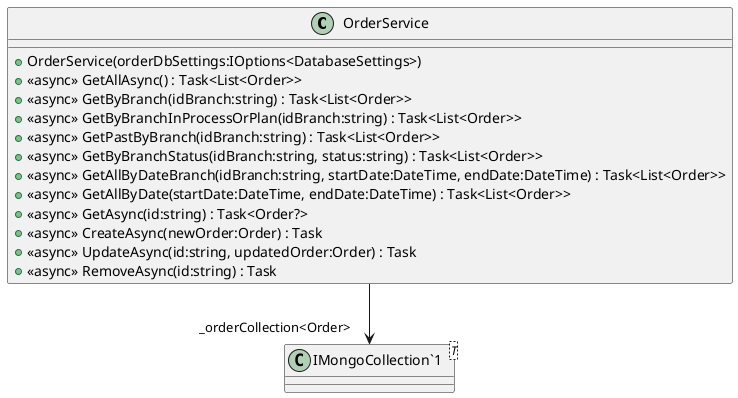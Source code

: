 @startuml
class OrderService {
    + OrderService(orderDbSettings:IOptions<DatabaseSettings>)
    + <<async>> GetAllAsync() : Task<List<Order>>
    + <<async>> GetByBranch(idBranch:string) : Task<List<Order>>
    + <<async>> GetByBranchInProcessOrPlan(idBranch:string) : Task<List<Order>>
    + <<async>> GetPastByBranch(idBranch:string) : Task<List<Order>>
    + <<async>> GetByBranchStatus(idBranch:string, status:string) : Task<List<Order>>
    + <<async>> GetAllByDateBranch(idBranch:string, startDate:DateTime, endDate:DateTime) : Task<List<Order>>
    + <<async>> GetAllByDate(startDate:DateTime, endDate:DateTime) : Task<List<Order>>
    + <<async>> GetAsync(id:string) : Task<Order?>
    + <<async>> CreateAsync(newOrder:Order) : Task
    + <<async>> UpdateAsync(id:string, updatedOrder:Order) : Task
    + <<async>> RemoveAsync(id:string) : Task
}
class "IMongoCollection`1"<T> {
}
OrderService --> "_orderCollection<Order>" "IMongoCollection`1"
@enduml
